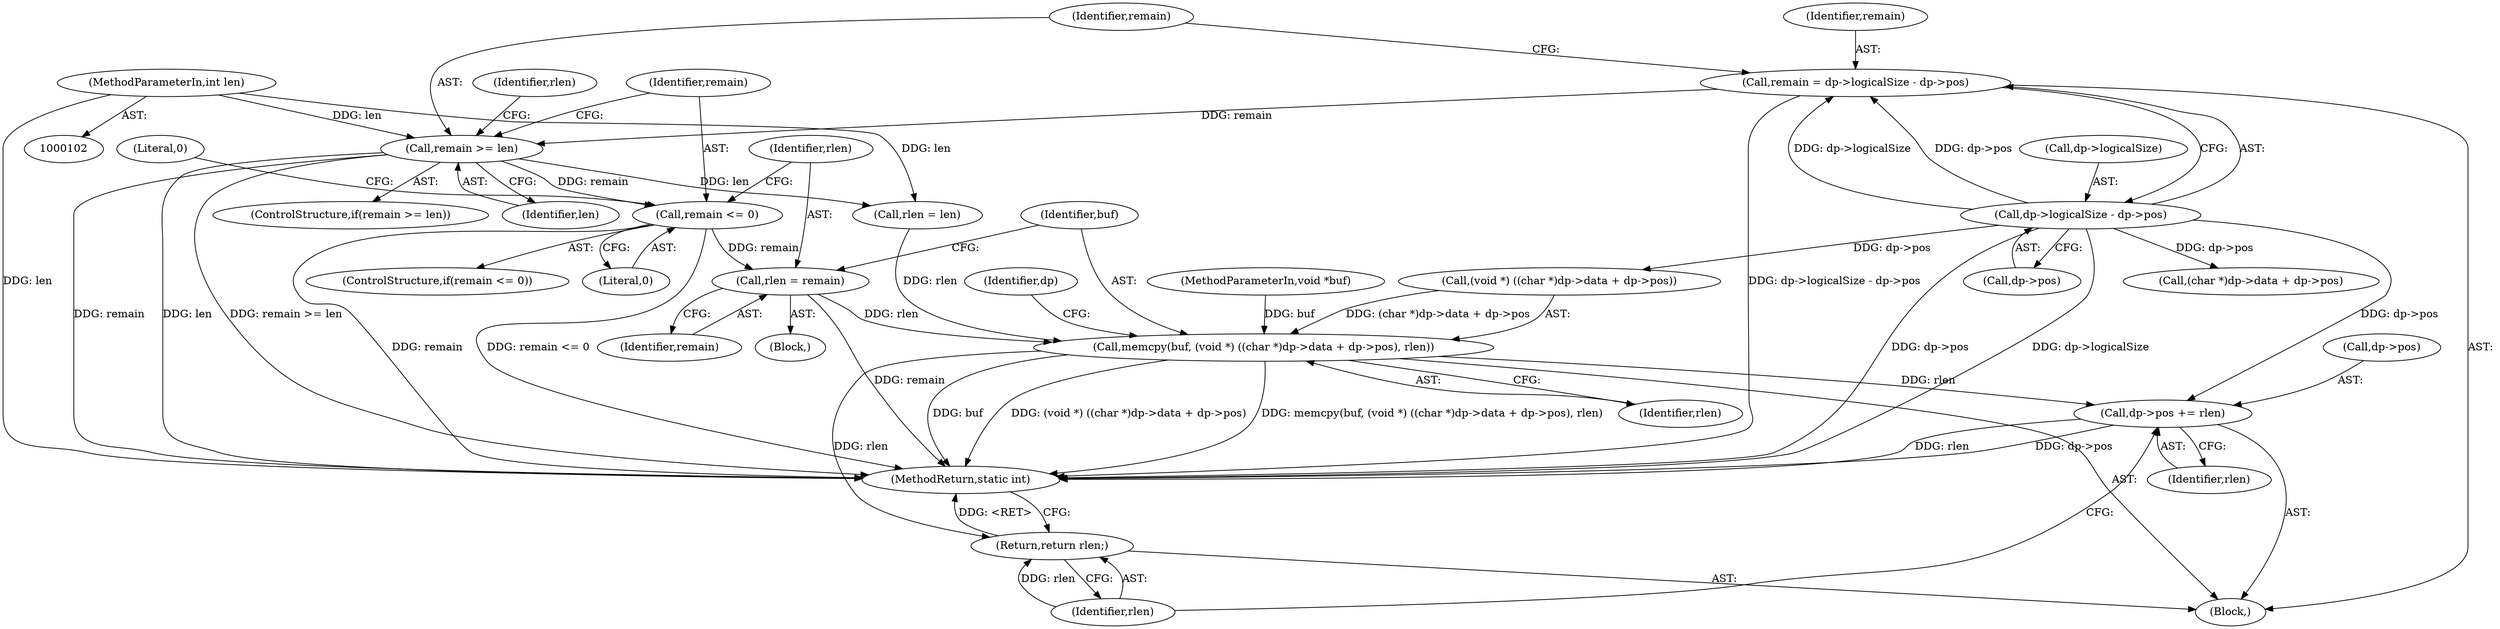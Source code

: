 digraph "0_libgd_4859d69e07504d4b0a4bdf9bcb4d9e3769ca35ae@API" {
"1000147" [label="(Call,rlen = remain)"];
"1000141" [label="(Call,remain <= 0)"];
"1000131" [label="(Call,remain >= len)"];
"1000121" [label="(Call,remain = dp->logicalSize - dp->pos)"];
"1000123" [label="(Call,dp->logicalSize - dp->pos)"];
"1000105" [label="(MethodParameterIn,int len)"];
"1000150" [label="(Call,memcpy(buf, (void *) ((char *)dp->data + dp->pos), rlen))"];
"1000164" [label="(Call,dp->pos += rlen)"];
"1000169" [label="(Return,return rlen;)"];
"1000170" [label="(Identifier,rlen)"];
"1000166" [label="(Identifier,dp)"];
"1000142" [label="(Identifier,remain)"];
"1000169" [label="(Return,return rlen;)"];
"1000163" [label="(Identifier,rlen)"];
"1000151" [label="(Identifier,buf)"];
"1000147" [label="(Call,rlen = remain)"];
"1000106" [label="(Block,)"];
"1000130" [label="(ControlStructure,if(remain >= len))"];
"1000124" [label="(Call,dp->logicalSize)"];
"1000131" [label="(Call,remain >= len)"];
"1000123" [label="(Call,dp->logicalSize - dp->pos)"];
"1000122" [label="(Identifier,remain)"];
"1000133" [label="(Identifier,len)"];
"1000164" [label="(Call,dp->pos += rlen)"];
"1000154" [label="(Call,(char *)dp->data + dp->pos)"];
"1000132" [label="(Identifier,remain)"];
"1000127" [label="(Call,dp->pos)"];
"1000141" [label="(Call,remain <= 0)"];
"1000152" [label="(Call,(void *) ((char *)dp->data + dp->pos))"];
"1000139" [label="(Block,)"];
"1000140" [label="(ControlStructure,if(remain <= 0))"];
"1000149" [label="(Identifier,remain)"];
"1000165" [label="(Call,dp->pos)"];
"1000105" [label="(MethodParameterIn,int len)"];
"1000136" [label="(Identifier,rlen)"];
"1000143" [label="(Literal,0)"];
"1000121" [label="(Call,remain = dp->logicalSize - dp->pos)"];
"1000104" [label="(MethodParameterIn,void *buf)"];
"1000150" [label="(Call,memcpy(buf, (void *) ((char *)dp->data + dp->pos), rlen))"];
"1000135" [label="(Call,rlen = len)"];
"1000146" [label="(Literal,0)"];
"1000168" [label="(Identifier,rlen)"];
"1000148" [label="(Identifier,rlen)"];
"1000171" [label="(MethodReturn,static int)"];
"1000147" -> "1000139"  [label="AST: "];
"1000147" -> "1000149"  [label="CFG: "];
"1000148" -> "1000147"  [label="AST: "];
"1000149" -> "1000147"  [label="AST: "];
"1000151" -> "1000147"  [label="CFG: "];
"1000147" -> "1000171"  [label="DDG: remain"];
"1000141" -> "1000147"  [label="DDG: remain"];
"1000147" -> "1000150"  [label="DDG: rlen"];
"1000141" -> "1000140"  [label="AST: "];
"1000141" -> "1000143"  [label="CFG: "];
"1000142" -> "1000141"  [label="AST: "];
"1000143" -> "1000141"  [label="AST: "];
"1000146" -> "1000141"  [label="CFG: "];
"1000148" -> "1000141"  [label="CFG: "];
"1000141" -> "1000171"  [label="DDG: remain"];
"1000141" -> "1000171"  [label="DDG: remain <= 0"];
"1000131" -> "1000141"  [label="DDG: remain"];
"1000131" -> "1000130"  [label="AST: "];
"1000131" -> "1000133"  [label="CFG: "];
"1000132" -> "1000131"  [label="AST: "];
"1000133" -> "1000131"  [label="AST: "];
"1000136" -> "1000131"  [label="CFG: "];
"1000142" -> "1000131"  [label="CFG: "];
"1000131" -> "1000171"  [label="DDG: remain"];
"1000131" -> "1000171"  [label="DDG: len"];
"1000131" -> "1000171"  [label="DDG: remain >= len"];
"1000121" -> "1000131"  [label="DDG: remain"];
"1000105" -> "1000131"  [label="DDG: len"];
"1000131" -> "1000135"  [label="DDG: len"];
"1000121" -> "1000106"  [label="AST: "];
"1000121" -> "1000123"  [label="CFG: "];
"1000122" -> "1000121"  [label="AST: "];
"1000123" -> "1000121"  [label="AST: "];
"1000132" -> "1000121"  [label="CFG: "];
"1000121" -> "1000171"  [label="DDG: dp->logicalSize - dp->pos"];
"1000123" -> "1000121"  [label="DDG: dp->logicalSize"];
"1000123" -> "1000121"  [label="DDG: dp->pos"];
"1000123" -> "1000127"  [label="CFG: "];
"1000124" -> "1000123"  [label="AST: "];
"1000127" -> "1000123"  [label="AST: "];
"1000123" -> "1000171"  [label="DDG: dp->pos"];
"1000123" -> "1000171"  [label="DDG: dp->logicalSize"];
"1000123" -> "1000152"  [label="DDG: dp->pos"];
"1000123" -> "1000154"  [label="DDG: dp->pos"];
"1000123" -> "1000164"  [label="DDG: dp->pos"];
"1000105" -> "1000102"  [label="AST: "];
"1000105" -> "1000171"  [label="DDG: len"];
"1000105" -> "1000135"  [label="DDG: len"];
"1000150" -> "1000106"  [label="AST: "];
"1000150" -> "1000163"  [label="CFG: "];
"1000151" -> "1000150"  [label="AST: "];
"1000152" -> "1000150"  [label="AST: "];
"1000163" -> "1000150"  [label="AST: "];
"1000166" -> "1000150"  [label="CFG: "];
"1000150" -> "1000171"  [label="DDG: buf"];
"1000150" -> "1000171"  [label="DDG: (void *) ((char *)dp->data + dp->pos)"];
"1000150" -> "1000171"  [label="DDG: memcpy(buf, (void *) ((char *)dp->data + dp->pos), rlen)"];
"1000104" -> "1000150"  [label="DDG: buf"];
"1000152" -> "1000150"  [label="DDG: (char *)dp->data + dp->pos"];
"1000135" -> "1000150"  [label="DDG: rlen"];
"1000150" -> "1000164"  [label="DDG: rlen"];
"1000150" -> "1000169"  [label="DDG: rlen"];
"1000164" -> "1000106"  [label="AST: "];
"1000164" -> "1000168"  [label="CFG: "];
"1000165" -> "1000164"  [label="AST: "];
"1000168" -> "1000164"  [label="AST: "];
"1000170" -> "1000164"  [label="CFG: "];
"1000164" -> "1000171"  [label="DDG: rlen"];
"1000164" -> "1000171"  [label="DDG: dp->pos"];
"1000169" -> "1000106"  [label="AST: "];
"1000169" -> "1000170"  [label="CFG: "];
"1000170" -> "1000169"  [label="AST: "];
"1000171" -> "1000169"  [label="CFG: "];
"1000169" -> "1000171"  [label="DDG: <RET>"];
"1000170" -> "1000169"  [label="DDG: rlen"];
}
